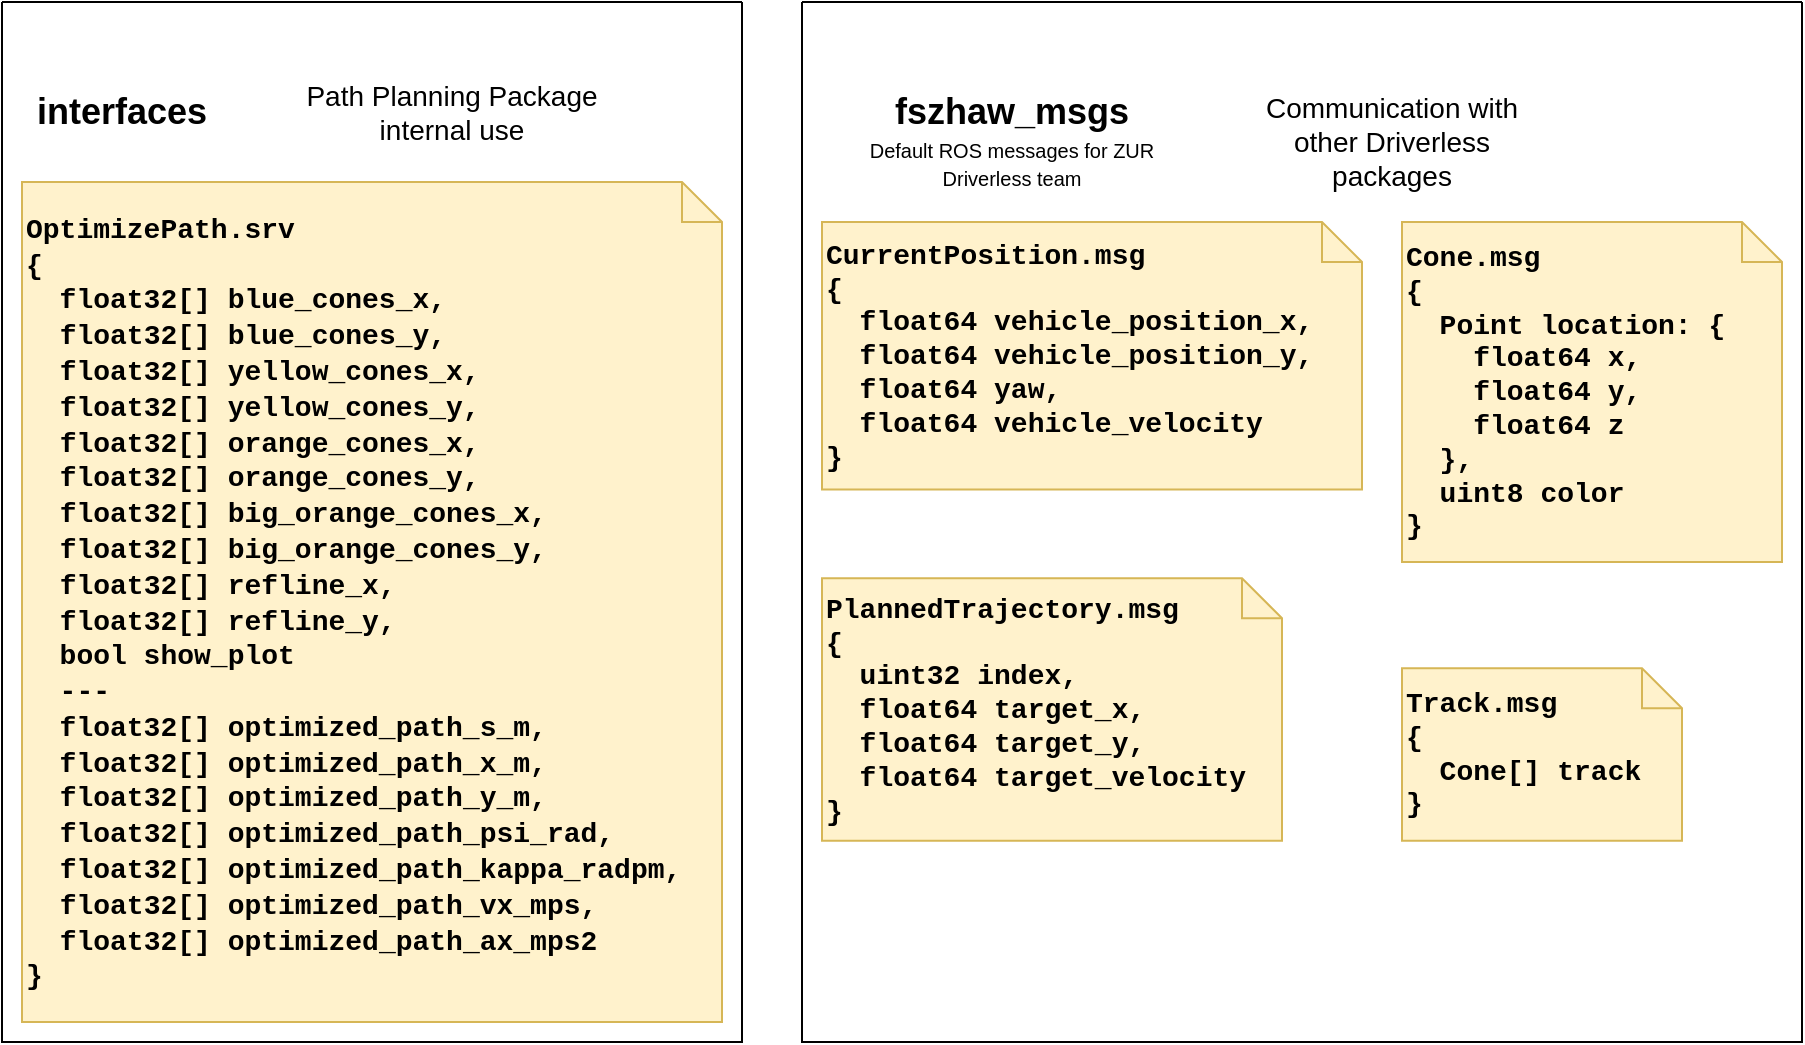 <mxfile version="18.0.1" type="device"><diagram id="7dq1JJc_gvja--6DrNi7" name="Page-1"><mxGraphModel dx="2864" dy="934" grid="1" gridSize="10" guides="1" tooltips="1" connect="1" arrows="1" fold="1" page="1" pageScale="1" pageWidth="850" pageHeight="1100" math="0" shadow="0"><root><mxCell id="0"/><mxCell id="1" parent="0"/><mxCell id="9GEoYNL0hkrlroAbpVkx-17" value="&lt;font face=&quot;Courier New&quot;&gt;&lt;b style=&quot;font-size: 10px;&quot;&gt;&lt;font style=&quot;font-size: 14px;&quot;&gt;OptimizePath.srv&lt;br&gt;{&lt;br&gt;&amp;nbsp; float32[] blue_cones_x,&lt;br&gt;&lt;/font&gt;&lt;/b&gt;&lt;b style=&quot;font-size: 10px;&quot;&gt;&lt;font style=&quot;font-size: 14px;&quot;&gt;&amp;nbsp;&amp;nbsp;&lt;/font&gt;&lt;/b&gt;&lt;b style=&quot;font-size: 10px;&quot;&gt;&lt;font style=&quot;font-size: 14px;&quot;&gt;float32[] blue_cones_y,&lt;br&gt;&lt;/font&gt;&lt;/b&gt;&lt;b style=&quot;font-size: 10px;&quot;&gt;&lt;font style=&quot;font-size: 14px;&quot;&gt;&amp;nbsp;&amp;nbsp;&lt;/font&gt;&lt;/b&gt;&lt;b style=&quot;font-size: 10px;&quot;&gt;&lt;font style=&quot;font-size: 14px;&quot;&gt;float32[] yellow_cones_x,&lt;br&gt;&lt;/font&gt;&lt;/b&gt;&lt;b style=&quot;font-size: 10px;&quot;&gt;&lt;font style=&quot;font-size: 14px;&quot;&gt;&amp;nbsp;&amp;nbsp;&lt;/font&gt;&lt;/b&gt;&lt;b style=&quot;font-size: 10px;&quot;&gt;&lt;font style=&quot;font-size: 14px;&quot;&gt;float32[] yellow_cones_y,&lt;br&gt;&lt;/font&gt;&lt;/b&gt;&lt;b style=&quot;font-size: 10px;&quot;&gt;&lt;font style=&quot;font-size: 14px;&quot;&gt;&amp;nbsp;&amp;nbsp;&lt;/font&gt;&lt;/b&gt;&lt;b style=&quot;font-size: 10px;&quot;&gt;&lt;font style=&quot;font-size: 14px;&quot;&gt;float32[] orange_cones_x,&lt;br&gt;&lt;/font&gt;&lt;/b&gt;&lt;b style=&quot;font-size: 10px;&quot;&gt;&lt;font style=&quot;font-size: 14px;&quot;&gt;&amp;nbsp;&amp;nbsp;&lt;/font&gt;&lt;/b&gt;&lt;b style=&quot;font-size: 10px;&quot;&gt;&lt;font style=&quot;font-size: 14px;&quot;&gt;float32[] orange_cones_y,&lt;br&gt;&lt;/font&gt;&lt;/b&gt;&lt;b style=&quot;font-size: 10px;&quot;&gt;&lt;font style=&quot;font-size: 14px;&quot;&gt;&amp;nbsp;&amp;nbsp;&lt;/font&gt;&lt;/b&gt;&lt;b style=&quot;font-size: 10px;&quot;&gt;&lt;font style=&quot;font-size: 14px;&quot;&gt;float32[] big_orange_cones_x,&lt;br&gt;&lt;/font&gt;&lt;/b&gt;&lt;b style=&quot;font-size: 10px;&quot;&gt;&lt;font style=&quot;font-size: 14px;&quot;&gt;&amp;nbsp;&amp;nbsp;&lt;/font&gt;&lt;/b&gt;&lt;b style=&quot;font-size: 10px;&quot;&gt;&lt;font style=&quot;font-size: 14px;&quot;&gt;float32[] big_orange_cones_y,&lt;br&gt;&lt;/font&gt;&lt;/b&gt;&lt;b style=&quot;font-size: 10px;&quot;&gt;&lt;font style=&quot;font-size: 14px;&quot;&gt;&amp;nbsp;&amp;nbsp;&lt;/font&gt;&lt;/b&gt;&lt;b style=&quot;font-size: 10px;&quot;&gt;&lt;font style=&quot;font-size: 14px;&quot;&gt;float32[] refline_x,&lt;br&gt;&lt;/font&gt;&lt;/b&gt;&lt;b style=&quot;font-size: 10px;&quot;&gt;&lt;font style=&quot;font-size: 14px;&quot;&gt;&amp;nbsp;&amp;nbsp;&lt;/font&gt;&lt;/b&gt;&lt;b style=&quot;font-size: 10px;&quot;&gt;&lt;font style=&quot;font-size: 14px;&quot;&gt;float32[] refline_y,&lt;br&gt;&lt;/font&gt;&lt;/b&gt;&lt;b style=&quot;font-size: 10px;&quot;&gt;&lt;font style=&quot;font-size: 14px;&quot;&gt;&amp;nbsp; bool show_plot&lt;br&gt;&amp;nbsp; ---&lt;br&gt;&amp;nbsp; float32[] optimized_path_s_m,&lt;br&gt;&amp;nbsp; float32[] optimized_path_x_m,&lt;br&gt;&amp;nbsp;&amp;nbsp;&lt;/font&gt;&lt;/b&gt;&lt;b style=&quot;font-size: 10px;&quot;&gt;&lt;font style=&quot;font-size: 14px;&quot;&gt;float32[] optimized_path_y_m,&lt;br&gt;&lt;/font&gt;&lt;/b&gt;&lt;b style=&quot;font-size: 10px;&quot;&gt;&lt;font style=&quot;font-size: 14px;&quot;&gt;&amp;nbsp;&amp;nbsp;&lt;/font&gt;&lt;/b&gt;&lt;b style=&quot;font-size: 10px;&quot;&gt;&lt;font style=&quot;font-size: 14px;&quot;&gt;float32[] optimized_path_psi_rad,&lt;br&gt;&lt;/font&gt;&lt;/b&gt;&lt;b style=&quot;font-size: 10px;&quot;&gt;&lt;font style=&quot;font-size: 14px;&quot;&gt;&amp;nbsp;&amp;nbsp;&lt;/font&gt;&lt;/b&gt;&lt;b style=&quot;font-size: 10px;&quot;&gt;&lt;font style=&quot;font-size: 14px;&quot;&gt;float32[] optimized_path_kappa_radpm,&lt;br&gt;&lt;/font&gt;&lt;/b&gt;&lt;b style=&quot;font-size: 10px;&quot;&gt;&lt;font style=&quot;font-size: 14px;&quot;&gt;&amp;nbsp;&amp;nbsp;&lt;/font&gt;&lt;/b&gt;&lt;b style=&quot;font-size: 10px;&quot;&gt;&lt;font style=&quot;font-size: 14px;&quot;&gt;float32[] optimized_path_vx_mps,&lt;br&gt;&lt;/font&gt;&lt;/b&gt;&lt;b style=&quot;font-size: 10px;&quot;&gt;&lt;font style=&quot;font-size: 14px;&quot;&gt;&amp;nbsp;&amp;nbsp;&lt;/font&gt;&lt;/b&gt;&lt;b style=&quot;font-size: 10px;&quot;&gt;&lt;font style=&quot;font-size: 14px;&quot;&gt;float32[] optimized_path_ax_mps2&lt;/font&gt;&lt;/b&gt;&lt;b style=&quot;font-size: 10px;&quot;&gt;&lt;font style=&quot;font-size: 14px;&quot;&gt;&lt;br&gt;}&lt;/font&gt;&lt;/b&gt;&lt;/font&gt;" style="shape=note;size=20;whiteSpace=wrap;html=1;fontSize=14;align=left;fillColor=#fff2cc;strokeColor=#d6b656;" vertex="1" parent="1"><mxGeometry x="-1230" y="150" width="350" height="420" as="geometry"/></mxCell><mxCell id="9GEoYNL0hkrlroAbpVkx-22" value="" style="swimlane;startSize=0;fontSize=14;" vertex="1" parent="1"><mxGeometry x="-840" y="60" width="500" height="520" as="geometry"><mxRectangle x="-630" y="120" width="50" height="40" as="alternateBounds"/></mxGeometry></mxCell><mxCell id="9GEoYNL0hkrlroAbpVkx-11" value="&lt;b style=&quot;font-size: 10px;&quot;&gt;&lt;font style=&quot;font-size: 14px;&quot;&gt;Cone.msg&lt;br&gt;{&lt;br&gt;&amp;nbsp; Point location: {&lt;br&gt;&amp;nbsp; &amp;nbsp; float64 x,&lt;br&gt;&amp;nbsp; &amp;nbsp; float64 y,&lt;br&gt;&amp;nbsp; &amp;nbsp; float64 z&lt;br&gt;&amp;nbsp; },&lt;br&gt;&amp;nbsp; uint8 color&lt;br&gt;}&lt;/font&gt;&lt;/b&gt;" style="shape=note;size=20;whiteSpace=wrap;html=1;fontSize=14;align=left;fillColor=#fff2cc;strokeColor=#d6b656;fontFamily=Courier New;" vertex="1" parent="9GEoYNL0hkrlroAbpVkx-22"><mxGeometry x="300" y="110" width="190" height="170" as="geometry"/></mxCell><mxCell id="9GEoYNL0hkrlroAbpVkx-15" value="&lt;b style=&quot;font-size: 10px;&quot;&gt;&lt;font style=&quot;font-size: 14px;&quot;&gt;PlannedTrajectory.msg&lt;br&gt;{&lt;br&gt;&amp;nbsp; uint32 index,&lt;br&gt;&lt;/font&gt;&lt;/b&gt;&lt;b style=&quot;font-size: 10px;&quot;&gt;&lt;font style=&quot;font-size: 14px;&quot;&gt;&amp;nbsp; float64 target_x,&lt;br&gt;&amp;nbsp; float64 target_y,&lt;br&gt;&amp;nbsp; float64 target_velocity&lt;br&gt;}&lt;/font&gt;&lt;/b&gt;" style="shape=note;size=20;whiteSpace=wrap;html=1;fontSize=14;align=left;fillColor=#fff2cc;strokeColor=#d6b656;fontFamily=Courier New;" vertex="1" parent="9GEoYNL0hkrlroAbpVkx-22"><mxGeometry x="10" y="288.13" width="230" height="131.25" as="geometry"/></mxCell><mxCell id="9GEoYNL0hkrlroAbpVkx-16" value="&lt;b style=&quot;font-size: 10px;&quot;&gt;&lt;font style=&quot;font-size: 14px;&quot;&gt;Track.msg&lt;br&gt;{&lt;br&gt;&amp;nbsp; Cone[] track&lt;/font&gt;&lt;/b&gt;&lt;b style=&quot;font-size: 10px;&quot;&gt;&lt;font style=&quot;font-size: 14px;&quot;&gt;&lt;br&gt;}&lt;/font&gt;&lt;/b&gt;" style="shape=note;size=20;whiteSpace=wrap;html=1;fontSize=14;align=left;fillColor=#fff2cc;strokeColor=#d6b656;fontFamily=Courier New;" vertex="1" parent="9GEoYNL0hkrlroAbpVkx-22"><mxGeometry x="300" y="333.13" width="140" height="86.25" as="geometry"/></mxCell><mxCell id="9GEoYNL0hkrlroAbpVkx-2" value="&lt;b&gt;&lt;font style=&quot;font-size: 18px;&quot;&gt;fszhaw_msgs&lt;/font&gt;&lt;/b&gt;&lt;br&gt;&lt;font style=&quot;font-size: 10px;&quot;&gt;Default ROS messages for ZUR Driverless team&lt;/font&gt;" style="text;html=1;strokeColor=none;fillColor=none;align=center;verticalAlign=middle;whiteSpace=wrap;rounded=0;" vertex="1" parent="9GEoYNL0hkrlroAbpVkx-22"><mxGeometry x="20" y="40" width="170" height="60" as="geometry"/></mxCell><mxCell id="9GEoYNL0hkrlroAbpVkx-20" value="Communication with other Driverless packages" style="text;html=1;strokeColor=none;fillColor=none;align=center;verticalAlign=middle;whiteSpace=wrap;rounded=0;fontSize=14;" vertex="1" parent="9GEoYNL0hkrlroAbpVkx-22"><mxGeometry x="220" y="55" width="150" height="30" as="geometry"/></mxCell><mxCell id="9GEoYNL0hkrlroAbpVkx-13" value="&lt;b style=&quot;font-size: 10px;&quot;&gt;&lt;font style=&quot;font-size: 14px;&quot;&gt;CurrentPosition.msg&lt;br&gt;{&lt;br&gt;&amp;nbsp; float64 vehicle_position_x,&lt;br&gt;&amp;nbsp; float64&amp;nbsp;&lt;/font&gt;&lt;/b&gt;&lt;b style=&quot;font-size: 10px;&quot;&gt;&lt;font style=&quot;font-size: 14px;&quot;&gt;vehicle_position_y&lt;/font&gt;&lt;/b&gt;&lt;b style=&quot;font-size: 10px;&quot;&gt;&lt;font style=&quot;font-size: 14px;&quot;&gt;,&lt;br&gt;&amp;nbsp; float64 yaw,&lt;br&gt;&amp;nbsp; float64&amp;nbsp;&lt;/font&gt;&lt;/b&gt;&lt;b style=&quot;font-size: 10px;&quot;&gt;&lt;font style=&quot;font-size: 14px;&quot;&gt;vehicle_velocity&lt;/font&gt;&lt;/b&gt;&lt;b style=&quot;font-size: 10px;&quot;&gt;&lt;font style=&quot;font-size: 14px;&quot;&gt;&lt;br&gt;}&lt;/font&gt;&lt;/b&gt;" style="shape=note;size=20;whiteSpace=wrap;html=1;fontSize=14;align=left;fillColor=#fff2cc;strokeColor=#d6b656;fontFamily=Courier New;" vertex="1" parent="9GEoYNL0hkrlroAbpVkx-22"><mxGeometry x="10" y="110" width="270" height="133.75" as="geometry"/></mxCell><mxCell id="9GEoYNL0hkrlroAbpVkx-23" value="" style="swimlane;startSize=0;fontSize=14;" vertex="1" parent="1"><mxGeometry x="-1240" y="60" width="370" height="520" as="geometry"><mxRectangle x="-630" y="120" width="50" height="40" as="alternateBounds"/></mxGeometry></mxCell><mxCell id="9GEoYNL0hkrlroAbpVkx-18" value="&lt;font style=&quot;font-size: 18px;&quot;&gt;interfaces&lt;/font&gt;" style="text;html=1;strokeColor=none;fillColor=none;align=center;verticalAlign=middle;whiteSpace=wrap;rounded=0;fontSize=14;fontStyle=1" vertex="1" parent="9GEoYNL0hkrlroAbpVkx-23"><mxGeometry x="30" y="40" width="60" height="30" as="geometry"/></mxCell><mxCell id="9GEoYNL0hkrlroAbpVkx-19" value="Path Planning Package internal use" style="text;html=1;strokeColor=none;fillColor=none;align=center;verticalAlign=middle;whiteSpace=wrap;rounded=0;fontSize=14;" vertex="1" parent="9GEoYNL0hkrlroAbpVkx-23"><mxGeometry x="150" y="40" width="150" height="30" as="geometry"/></mxCell></root></mxGraphModel></diagram></mxfile>